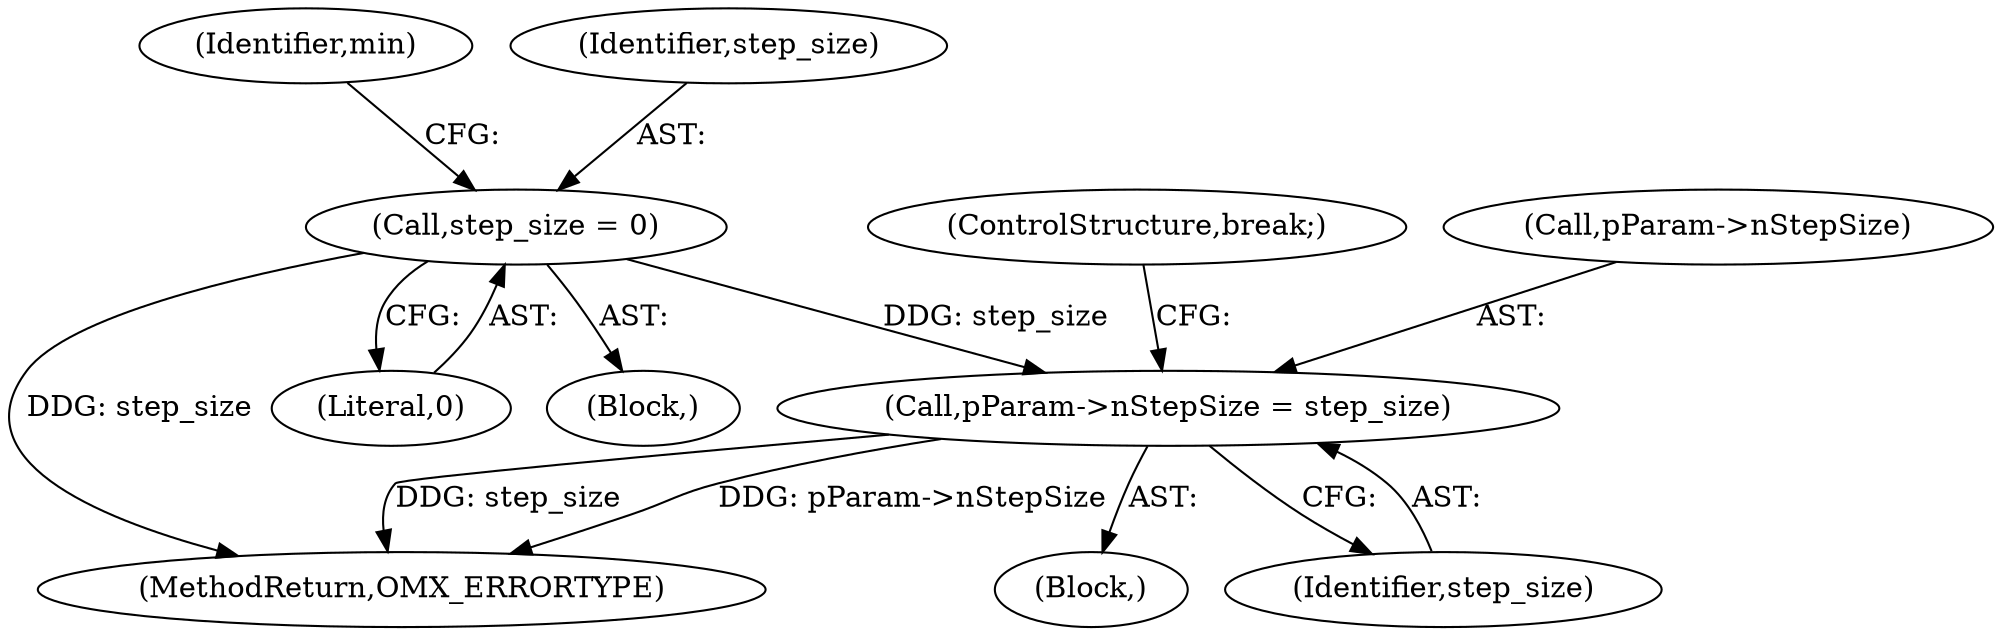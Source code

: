 digraph "0_Android_560ccdb509a7b86186fac0fce1b25bd9a3e6a6e8_5@pointer" {
"1001112" [label="(Call,pParam->nStepSize = step_size)"];
"1001090" [label="(Call,step_size = 0)"];
"1001096" [label="(Identifier,min)"];
"1001091" [label="(Identifier,step_size)"];
"1001131" [label="(ControlStructure,break;)"];
"1001080" [label="(Block,)"];
"1001444" [label="(MethodReturn,OMX_ERRORTYPE)"];
"1001101" [label="(Block,)"];
"1001090" [label="(Call,step_size = 0)"];
"1001113" [label="(Call,pParam->nStepSize)"];
"1001092" [label="(Literal,0)"];
"1001112" [label="(Call,pParam->nStepSize = step_size)"];
"1001116" [label="(Identifier,step_size)"];
"1001112" -> "1001101"  [label="AST: "];
"1001112" -> "1001116"  [label="CFG: "];
"1001113" -> "1001112"  [label="AST: "];
"1001116" -> "1001112"  [label="AST: "];
"1001131" -> "1001112"  [label="CFG: "];
"1001112" -> "1001444"  [label="DDG: pParam->nStepSize"];
"1001112" -> "1001444"  [label="DDG: step_size"];
"1001090" -> "1001112"  [label="DDG: step_size"];
"1001090" -> "1001080"  [label="AST: "];
"1001090" -> "1001092"  [label="CFG: "];
"1001091" -> "1001090"  [label="AST: "];
"1001092" -> "1001090"  [label="AST: "];
"1001096" -> "1001090"  [label="CFG: "];
"1001090" -> "1001444"  [label="DDG: step_size"];
}
